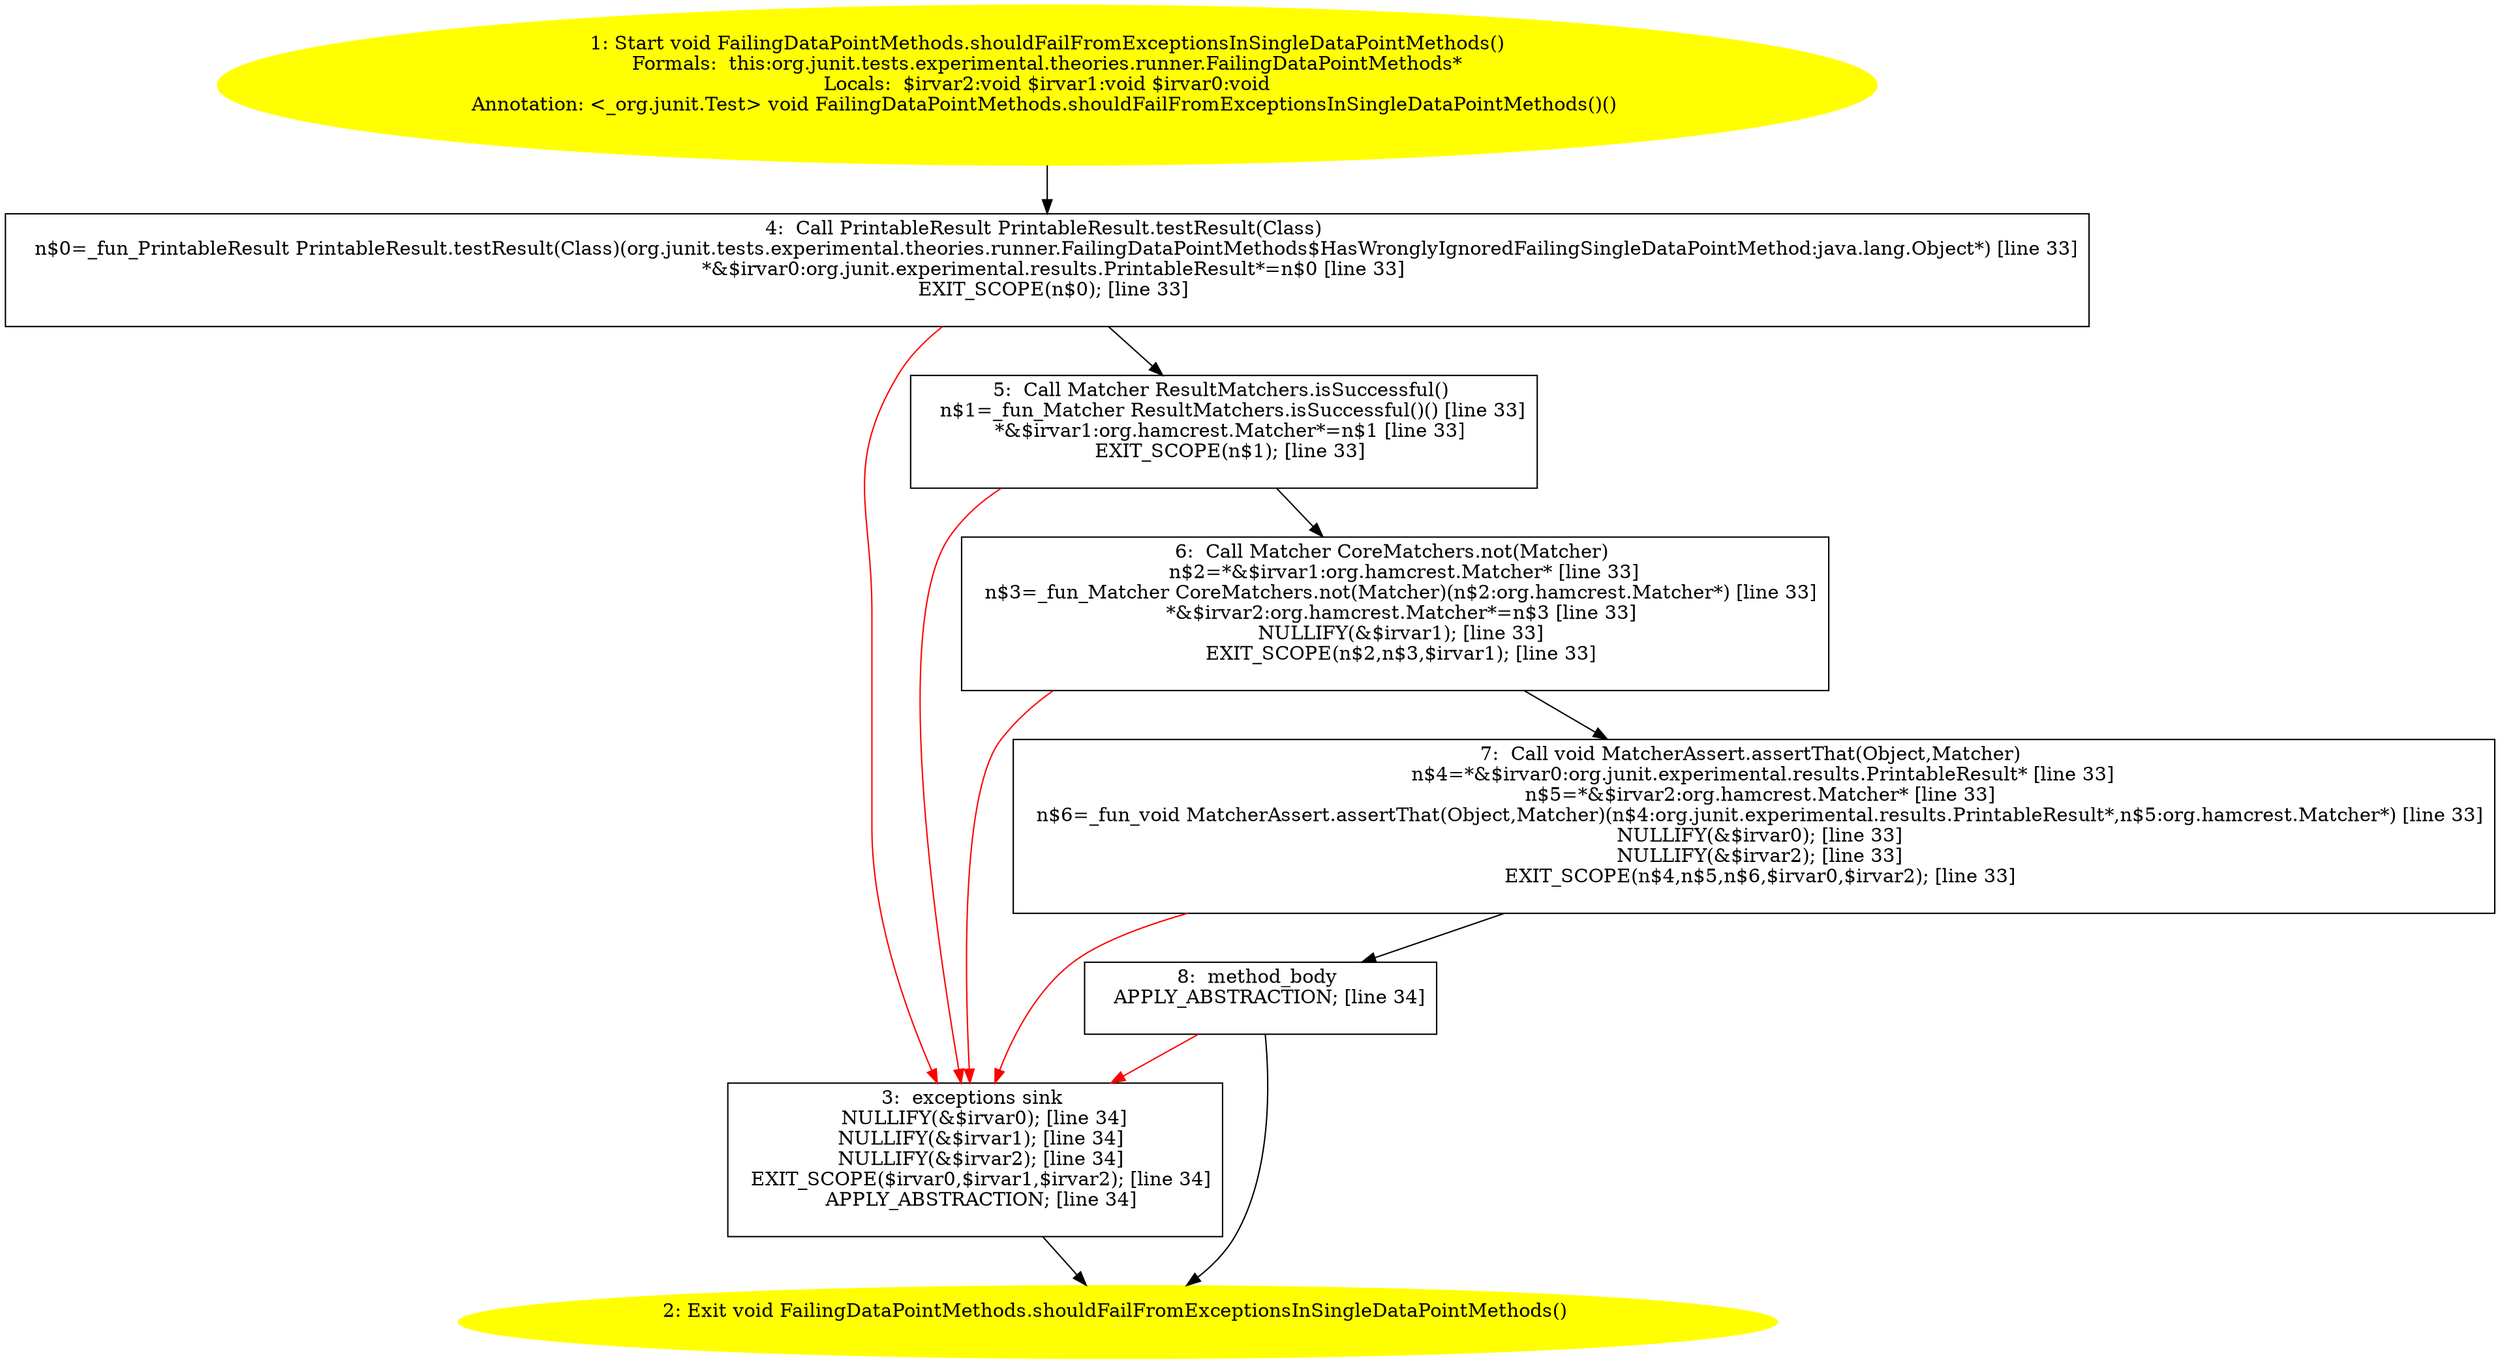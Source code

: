 /* @generated */
digraph cfg {
"org.junit.tests.experimental.theories.runner.FailingDataPointMethods.shouldFailFromExceptionsInSingl.776c493cec19d24aa4eac9e2ec923715_1" [label="1: Start void FailingDataPointMethods.shouldFailFromExceptionsInSingleDataPointMethods()\nFormals:  this:org.junit.tests.experimental.theories.runner.FailingDataPointMethods*\nLocals:  $irvar2:void $irvar1:void $irvar0:void\nAnnotation: <_org.junit.Test> void FailingDataPointMethods.shouldFailFromExceptionsInSingleDataPointMethods()() \n  " color=yellow style=filled]
	

	 "org.junit.tests.experimental.theories.runner.FailingDataPointMethods.shouldFailFromExceptionsInSingl.776c493cec19d24aa4eac9e2ec923715_1" -> "org.junit.tests.experimental.theories.runner.FailingDataPointMethods.shouldFailFromExceptionsInSingl.776c493cec19d24aa4eac9e2ec923715_4" ;
"org.junit.tests.experimental.theories.runner.FailingDataPointMethods.shouldFailFromExceptionsInSingl.776c493cec19d24aa4eac9e2ec923715_2" [label="2: Exit void FailingDataPointMethods.shouldFailFromExceptionsInSingleDataPointMethods() \n  " color=yellow style=filled]
	

"org.junit.tests.experimental.theories.runner.FailingDataPointMethods.shouldFailFromExceptionsInSingl.776c493cec19d24aa4eac9e2ec923715_3" [label="3:  exceptions sink \n   NULLIFY(&$irvar0); [line 34]\n  NULLIFY(&$irvar1); [line 34]\n  NULLIFY(&$irvar2); [line 34]\n  EXIT_SCOPE($irvar0,$irvar1,$irvar2); [line 34]\n  APPLY_ABSTRACTION; [line 34]\n " shape="box"]
	

	 "org.junit.tests.experimental.theories.runner.FailingDataPointMethods.shouldFailFromExceptionsInSingl.776c493cec19d24aa4eac9e2ec923715_3" -> "org.junit.tests.experimental.theories.runner.FailingDataPointMethods.shouldFailFromExceptionsInSingl.776c493cec19d24aa4eac9e2ec923715_2" ;
"org.junit.tests.experimental.theories.runner.FailingDataPointMethods.shouldFailFromExceptionsInSingl.776c493cec19d24aa4eac9e2ec923715_4" [label="4:  Call PrintableResult PrintableResult.testResult(Class) \n   n$0=_fun_PrintableResult PrintableResult.testResult(Class)(org.junit.tests.experimental.theories.runner.FailingDataPointMethods$HasWronglyIgnoredFailingSingleDataPointMethod:java.lang.Object*) [line 33]\n  *&$irvar0:org.junit.experimental.results.PrintableResult*=n$0 [line 33]\n  EXIT_SCOPE(n$0); [line 33]\n " shape="box"]
	

	 "org.junit.tests.experimental.theories.runner.FailingDataPointMethods.shouldFailFromExceptionsInSingl.776c493cec19d24aa4eac9e2ec923715_4" -> "org.junit.tests.experimental.theories.runner.FailingDataPointMethods.shouldFailFromExceptionsInSingl.776c493cec19d24aa4eac9e2ec923715_5" ;
	 "org.junit.tests.experimental.theories.runner.FailingDataPointMethods.shouldFailFromExceptionsInSingl.776c493cec19d24aa4eac9e2ec923715_4" -> "org.junit.tests.experimental.theories.runner.FailingDataPointMethods.shouldFailFromExceptionsInSingl.776c493cec19d24aa4eac9e2ec923715_3" [color="red" ];
"org.junit.tests.experimental.theories.runner.FailingDataPointMethods.shouldFailFromExceptionsInSingl.776c493cec19d24aa4eac9e2ec923715_5" [label="5:  Call Matcher ResultMatchers.isSuccessful() \n   n$1=_fun_Matcher ResultMatchers.isSuccessful()() [line 33]\n  *&$irvar1:org.hamcrest.Matcher*=n$1 [line 33]\n  EXIT_SCOPE(n$1); [line 33]\n " shape="box"]
	

	 "org.junit.tests.experimental.theories.runner.FailingDataPointMethods.shouldFailFromExceptionsInSingl.776c493cec19d24aa4eac9e2ec923715_5" -> "org.junit.tests.experimental.theories.runner.FailingDataPointMethods.shouldFailFromExceptionsInSingl.776c493cec19d24aa4eac9e2ec923715_6" ;
	 "org.junit.tests.experimental.theories.runner.FailingDataPointMethods.shouldFailFromExceptionsInSingl.776c493cec19d24aa4eac9e2ec923715_5" -> "org.junit.tests.experimental.theories.runner.FailingDataPointMethods.shouldFailFromExceptionsInSingl.776c493cec19d24aa4eac9e2ec923715_3" [color="red" ];
"org.junit.tests.experimental.theories.runner.FailingDataPointMethods.shouldFailFromExceptionsInSingl.776c493cec19d24aa4eac9e2ec923715_6" [label="6:  Call Matcher CoreMatchers.not(Matcher) \n   n$2=*&$irvar1:org.hamcrest.Matcher* [line 33]\n  n$3=_fun_Matcher CoreMatchers.not(Matcher)(n$2:org.hamcrest.Matcher*) [line 33]\n  *&$irvar2:org.hamcrest.Matcher*=n$3 [line 33]\n  NULLIFY(&$irvar1); [line 33]\n  EXIT_SCOPE(n$2,n$3,$irvar1); [line 33]\n " shape="box"]
	

	 "org.junit.tests.experimental.theories.runner.FailingDataPointMethods.shouldFailFromExceptionsInSingl.776c493cec19d24aa4eac9e2ec923715_6" -> "org.junit.tests.experimental.theories.runner.FailingDataPointMethods.shouldFailFromExceptionsInSingl.776c493cec19d24aa4eac9e2ec923715_7" ;
	 "org.junit.tests.experimental.theories.runner.FailingDataPointMethods.shouldFailFromExceptionsInSingl.776c493cec19d24aa4eac9e2ec923715_6" -> "org.junit.tests.experimental.theories.runner.FailingDataPointMethods.shouldFailFromExceptionsInSingl.776c493cec19d24aa4eac9e2ec923715_3" [color="red" ];
"org.junit.tests.experimental.theories.runner.FailingDataPointMethods.shouldFailFromExceptionsInSingl.776c493cec19d24aa4eac9e2ec923715_7" [label="7:  Call void MatcherAssert.assertThat(Object,Matcher) \n   n$4=*&$irvar0:org.junit.experimental.results.PrintableResult* [line 33]\n  n$5=*&$irvar2:org.hamcrest.Matcher* [line 33]\n  n$6=_fun_void MatcherAssert.assertThat(Object,Matcher)(n$4:org.junit.experimental.results.PrintableResult*,n$5:org.hamcrest.Matcher*) [line 33]\n  NULLIFY(&$irvar0); [line 33]\n  NULLIFY(&$irvar2); [line 33]\n  EXIT_SCOPE(n$4,n$5,n$6,$irvar0,$irvar2); [line 33]\n " shape="box"]
	

	 "org.junit.tests.experimental.theories.runner.FailingDataPointMethods.shouldFailFromExceptionsInSingl.776c493cec19d24aa4eac9e2ec923715_7" -> "org.junit.tests.experimental.theories.runner.FailingDataPointMethods.shouldFailFromExceptionsInSingl.776c493cec19d24aa4eac9e2ec923715_8" ;
	 "org.junit.tests.experimental.theories.runner.FailingDataPointMethods.shouldFailFromExceptionsInSingl.776c493cec19d24aa4eac9e2ec923715_7" -> "org.junit.tests.experimental.theories.runner.FailingDataPointMethods.shouldFailFromExceptionsInSingl.776c493cec19d24aa4eac9e2ec923715_3" [color="red" ];
"org.junit.tests.experimental.theories.runner.FailingDataPointMethods.shouldFailFromExceptionsInSingl.776c493cec19d24aa4eac9e2ec923715_8" [label="8:  method_body \n   APPLY_ABSTRACTION; [line 34]\n " shape="box"]
	

	 "org.junit.tests.experimental.theories.runner.FailingDataPointMethods.shouldFailFromExceptionsInSingl.776c493cec19d24aa4eac9e2ec923715_8" -> "org.junit.tests.experimental.theories.runner.FailingDataPointMethods.shouldFailFromExceptionsInSingl.776c493cec19d24aa4eac9e2ec923715_2" ;
	 "org.junit.tests.experimental.theories.runner.FailingDataPointMethods.shouldFailFromExceptionsInSingl.776c493cec19d24aa4eac9e2ec923715_8" -> "org.junit.tests.experimental.theories.runner.FailingDataPointMethods.shouldFailFromExceptionsInSingl.776c493cec19d24aa4eac9e2ec923715_3" [color="red" ];
}
